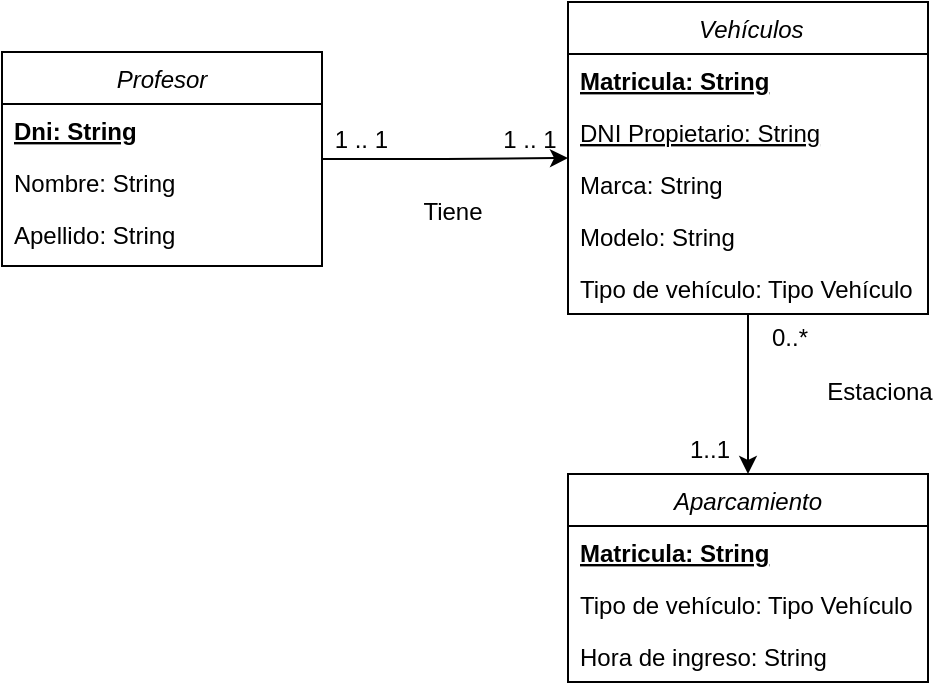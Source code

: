 <mxfile version="21.2.8" type="device">
  <diagram id="C5RBs43oDa-KdzZeNtuy" name="Page-1">
    <mxGraphModel dx="546" dy="859" grid="1" gridSize="10" guides="1" tooltips="1" connect="1" arrows="1" fold="1" page="1" pageScale="1" pageWidth="827" pageHeight="1169" math="0" shadow="0">
      <root>
        <mxCell id="WIyWlLk6GJQsqaUBKTNV-0" />
        <mxCell id="WIyWlLk6GJQsqaUBKTNV-1" parent="WIyWlLk6GJQsqaUBKTNV-0" />
        <mxCell id="5YOrijzQLpCVEBJ1Q-pO-21" value="" style="edgeStyle=orthogonalEdgeStyle;rounded=0;orthogonalLoop=1;jettySize=auto;html=1;" parent="WIyWlLk6GJQsqaUBKTNV-1" source="5YOrijzQLpCVEBJ1Q-pO-0" target="5YOrijzQLpCVEBJ1Q-pO-15" edge="1">
          <mxGeometry relative="1" as="geometry" />
        </mxCell>
        <mxCell id="5YOrijzQLpCVEBJ1Q-pO-0" value="Profesor" style="swimlane;fontStyle=2;align=center;verticalAlign=top;childLayout=stackLayout;horizontal=1;startSize=26;horizontalStack=0;resizeParent=1;resizeLast=0;collapsible=1;marginBottom=0;rounded=0;shadow=0;strokeWidth=1;" parent="WIyWlLk6GJQsqaUBKTNV-1" vertex="1">
          <mxGeometry x="179" y="450" width="160" height="107" as="geometry">
            <mxRectangle x="230" y="140" width="160" height="26" as="alternateBounds" />
          </mxGeometry>
        </mxCell>
        <mxCell id="5YOrijzQLpCVEBJ1Q-pO-1" value="Dni: String" style="text;align=left;verticalAlign=top;spacingLeft=4;spacingRight=4;overflow=hidden;rotatable=0;points=[[0,0.5],[1,0.5]];portConstraint=eastwest;fontStyle=5" parent="5YOrijzQLpCVEBJ1Q-pO-0" vertex="1">
          <mxGeometry y="26" width="160" height="26" as="geometry" />
        </mxCell>
        <mxCell id="5YOrijzQLpCVEBJ1Q-pO-2" value="Nombre: String" style="text;align=left;verticalAlign=top;spacingLeft=4;spacingRight=4;overflow=hidden;rotatable=0;points=[[0,0.5],[1,0.5]];portConstraint=eastwest;rounded=0;shadow=0;html=0;" parent="5YOrijzQLpCVEBJ1Q-pO-0" vertex="1">
          <mxGeometry y="52" width="160" height="26" as="geometry" />
        </mxCell>
        <mxCell id="c1KOnaZCZZR2JYQOX-ol-3" value="Apellido: String" style="text;align=left;verticalAlign=top;spacingLeft=4;spacingRight=4;overflow=hidden;rotatable=0;points=[[0,0.5],[1,0.5]];portConstraint=eastwest;rounded=0;shadow=0;html=0;" parent="5YOrijzQLpCVEBJ1Q-pO-0" vertex="1">
          <mxGeometry y="78" width="160" height="26" as="geometry" />
        </mxCell>
        <mxCell id="5YOrijzQLpCVEBJ1Q-pO-33" value="" style="edgeStyle=orthogonalEdgeStyle;rounded=0;orthogonalLoop=1;jettySize=auto;html=1;" parent="WIyWlLk6GJQsqaUBKTNV-1" source="5YOrijzQLpCVEBJ1Q-pO-15" target="5YOrijzQLpCVEBJ1Q-pO-27" edge="1">
          <mxGeometry relative="1" as="geometry" />
        </mxCell>
        <mxCell id="5YOrijzQLpCVEBJ1Q-pO-15" value=" Vehículos" style="swimlane;fontStyle=2;align=center;verticalAlign=top;childLayout=stackLayout;horizontal=1;startSize=26;horizontalStack=0;resizeParent=1;resizeLast=0;collapsible=1;marginBottom=0;rounded=0;shadow=0;strokeWidth=1;" parent="WIyWlLk6GJQsqaUBKTNV-1" vertex="1">
          <mxGeometry x="462" y="425" width="180" height="156" as="geometry">
            <mxRectangle x="400" y="601" width="160" height="26" as="alternateBounds" />
          </mxGeometry>
        </mxCell>
        <mxCell id="5YOrijzQLpCVEBJ1Q-pO-16" value="Matricula: String" style="text;align=left;verticalAlign=top;spacingLeft=4;spacingRight=4;overflow=hidden;rotatable=0;points=[[0,0.5],[1,0.5]];portConstraint=eastwest;fontStyle=5" parent="5YOrijzQLpCVEBJ1Q-pO-15" vertex="1">
          <mxGeometry y="26" width="180" height="26" as="geometry" />
        </mxCell>
        <mxCell id="5YOrijzQLpCVEBJ1Q-pO-23" value="DNI Propietario: String" style="text;align=left;verticalAlign=top;spacingLeft=4;spacingRight=4;overflow=hidden;rotatable=0;points=[[0,0.5],[1,0.5]];portConstraint=eastwest;fontStyle=4" parent="5YOrijzQLpCVEBJ1Q-pO-15" vertex="1">
          <mxGeometry y="52" width="180" height="26" as="geometry" />
        </mxCell>
        <mxCell id="5YOrijzQLpCVEBJ1Q-pO-17" value="Marca: String " style="text;align=left;verticalAlign=top;spacingLeft=4;spacingRight=4;overflow=hidden;rotatable=0;points=[[0,0.5],[1,0.5]];portConstraint=eastwest;rounded=0;shadow=0;html=0;" parent="5YOrijzQLpCVEBJ1Q-pO-15" vertex="1">
          <mxGeometry y="78" width="180" height="26" as="geometry" />
        </mxCell>
        <mxCell id="5YOrijzQLpCVEBJ1Q-pO-18" value="Modelo: String " style="text;align=left;verticalAlign=top;spacingLeft=4;spacingRight=4;overflow=hidden;rotatable=0;points=[[0,0.5],[1,0.5]];portConstraint=eastwest;rounded=0;shadow=0;html=0;" parent="5YOrijzQLpCVEBJ1Q-pO-15" vertex="1">
          <mxGeometry y="104" width="180" height="26" as="geometry" />
        </mxCell>
        <mxCell id="5YOrijzQLpCVEBJ1Q-pO-22" value="Tipo de vehículo: Tipo Vehículo " style="text;align=left;verticalAlign=top;spacingLeft=4;spacingRight=4;overflow=hidden;rotatable=0;points=[[0,0.5],[1,0.5]];portConstraint=eastwest;rounded=0;shadow=0;html=0;" parent="5YOrijzQLpCVEBJ1Q-pO-15" vertex="1">
          <mxGeometry y="130" width="180" height="26" as="geometry" />
        </mxCell>
        <mxCell id="5YOrijzQLpCVEBJ1Q-pO-24" value="&amp;nbsp; &amp;nbsp; 1 .. 1" style="text;html=1;strokeColor=none;fillColor=none;align=center;verticalAlign=middle;whiteSpace=wrap;rounded=0;" parent="WIyWlLk6GJQsqaUBKTNV-1" vertex="1">
          <mxGeometry x="322" y="479" width="60" height="30" as="geometry" />
        </mxCell>
        <mxCell id="5YOrijzQLpCVEBJ1Q-pO-25" value="1 .. 1" style="text;html=1;strokeColor=none;fillColor=none;align=center;verticalAlign=middle;whiteSpace=wrap;rounded=0;" parent="WIyWlLk6GJQsqaUBKTNV-1" vertex="1">
          <mxGeometry x="428" y="479" width="30" height="30" as="geometry" />
        </mxCell>
        <mxCell id="5YOrijzQLpCVEBJ1Q-pO-26" value="Tiene" style="text;html=1;strokeColor=none;fillColor=none;align=center;verticalAlign=middle;whiteSpace=wrap;rounded=0;" parent="WIyWlLk6GJQsqaUBKTNV-1" vertex="1">
          <mxGeometry x="388" y="515" width="33" height="30" as="geometry" />
        </mxCell>
        <mxCell id="5YOrijzQLpCVEBJ1Q-pO-27" value="Aparcamiento" style="swimlane;fontStyle=2;align=center;verticalAlign=top;childLayout=stackLayout;horizontal=1;startSize=26;horizontalStack=0;resizeParent=1;resizeLast=0;collapsible=1;marginBottom=0;rounded=0;shadow=0;strokeWidth=1;" parent="WIyWlLk6GJQsqaUBKTNV-1" vertex="1">
          <mxGeometry x="462" y="661" width="180" height="104" as="geometry">
            <mxRectangle x="400" y="601" width="160" height="26" as="alternateBounds" />
          </mxGeometry>
        </mxCell>
        <mxCell id="5YOrijzQLpCVEBJ1Q-pO-28" value="Matricula: String" style="text;align=left;verticalAlign=top;spacingLeft=4;spacingRight=4;overflow=hidden;rotatable=0;points=[[0,0.5],[1,0.5]];portConstraint=eastwest;fontStyle=5" parent="5YOrijzQLpCVEBJ1Q-pO-27" vertex="1">
          <mxGeometry y="26" width="180" height="26" as="geometry" />
        </mxCell>
        <mxCell id="qgJSA9AQCfFyPzNheHys-1" value="Tipo de vehículo: Tipo Vehículo " style="text;align=left;verticalAlign=top;spacingLeft=4;spacingRight=4;overflow=hidden;rotatable=0;points=[[0,0.5],[1,0.5]];portConstraint=eastwest;fontStyle=0" vertex="1" parent="5YOrijzQLpCVEBJ1Q-pO-27">
          <mxGeometry y="52" width="180" height="26" as="geometry" />
        </mxCell>
        <mxCell id="5YOrijzQLpCVEBJ1Q-pO-29" value="Hora de ingreso: String" style="text;align=left;verticalAlign=top;spacingLeft=4;spacingRight=4;overflow=hidden;rotatable=0;points=[[0,0.5],[1,0.5]];portConstraint=eastwest;fontStyle=0" parent="5YOrijzQLpCVEBJ1Q-pO-27" vertex="1">
          <mxGeometry y="78" width="180" height="26" as="geometry" />
        </mxCell>
        <mxCell id="5YOrijzQLpCVEBJ1Q-pO-35" value="0..*" style="text;html=1;strokeColor=none;fillColor=none;align=center;verticalAlign=middle;whiteSpace=wrap;rounded=0;" parent="WIyWlLk6GJQsqaUBKTNV-1" vertex="1">
          <mxGeometry x="558" y="581" width="30" height="24" as="geometry" />
        </mxCell>
        <mxCell id="5YOrijzQLpCVEBJ1Q-pO-36" value="1..1" style="text;html=1;strokeColor=none;fillColor=none;align=center;verticalAlign=middle;whiteSpace=wrap;rounded=0;" parent="WIyWlLk6GJQsqaUBKTNV-1" vertex="1">
          <mxGeometry x="518" y="637" width="30" height="24" as="geometry" />
        </mxCell>
        <mxCell id="c1KOnaZCZZR2JYQOX-ol-0" value="Estaciona" style="text;html=1;strokeColor=none;fillColor=none;align=center;verticalAlign=middle;whiteSpace=wrap;rounded=0;" parent="WIyWlLk6GJQsqaUBKTNV-1" vertex="1">
          <mxGeometry x="588" y="605" width="60" height="30" as="geometry" />
        </mxCell>
      </root>
    </mxGraphModel>
  </diagram>
</mxfile>
